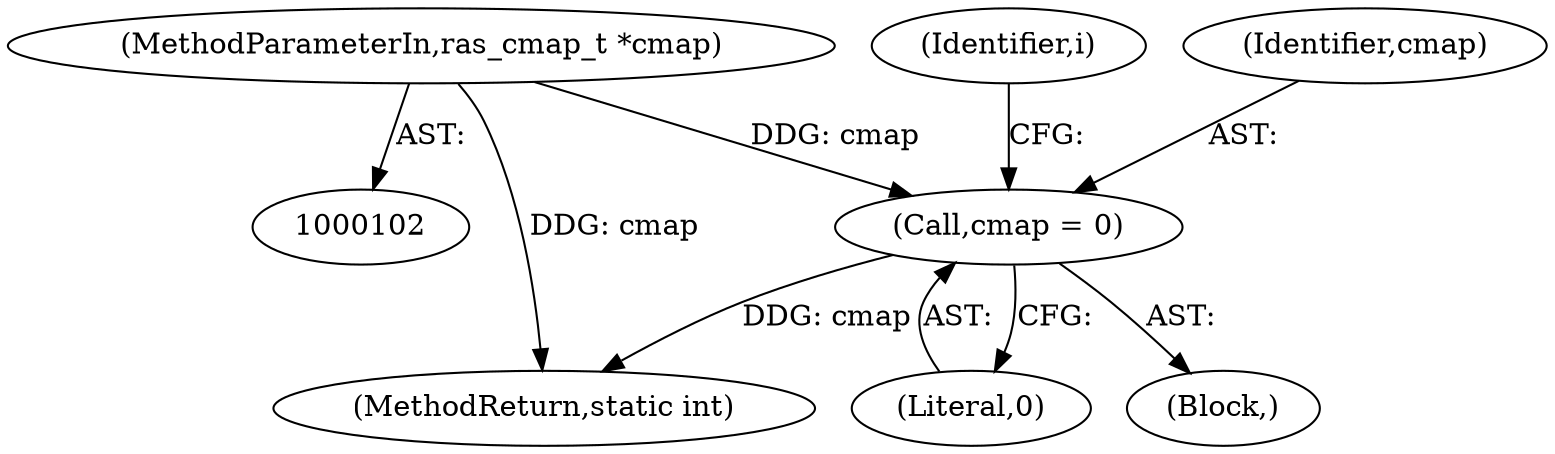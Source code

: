 digraph "0_jasper_411a4068f8c464e883358bf403a3e25158863823_0@pointer" {
"1000117" [label="(Call,cmap = 0)"];
"1000105" [label="(MethodParameterIn,ras_cmap_t *cmap)"];
"1000119" [label="(Literal,0)"];
"1000117" [label="(Call,cmap = 0)"];
"1000105" [label="(MethodParameterIn,ras_cmap_t *cmap)"];
"1000122" [label="(Identifier,i)"];
"1000118" [label="(Identifier,cmap)"];
"1000338" [label="(MethodReturn,static int)"];
"1000107" [label="(Block,)"];
"1000117" -> "1000107"  [label="AST: "];
"1000117" -> "1000119"  [label="CFG: "];
"1000118" -> "1000117"  [label="AST: "];
"1000119" -> "1000117"  [label="AST: "];
"1000122" -> "1000117"  [label="CFG: "];
"1000117" -> "1000338"  [label="DDG: cmap"];
"1000105" -> "1000117"  [label="DDG: cmap"];
"1000105" -> "1000102"  [label="AST: "];
"1000105" -> "1000338"  [label="DDG: cmap"];
}
